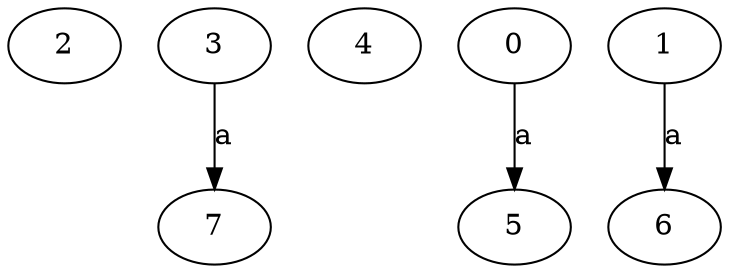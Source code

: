 strict digraph  {
2;
3;
4;
5;
0;
6;
1;
7;
3 -> 7  [label=a];
0 -> 5  [label=a];
1 -> 6  [label=a];
}

